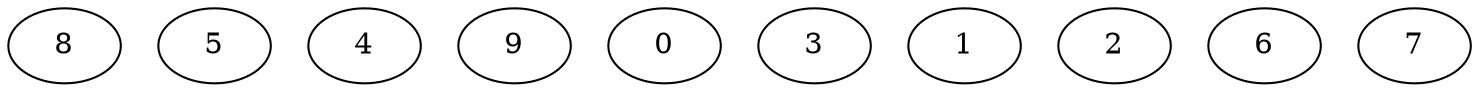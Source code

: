 digraph "Independent_Nodes_10_WeightType_Random#1" {
	8 [Weight=3, Start=12, Processor=3];
	5 [Weight=10, Start=5, Processor=1];
	4 [Weight=4, Start=11, Processor=2];
	9 [Weight=6, Start=8, Processor=0];
	0 [Weight=2, Start=10, Processor=3];
	3 [Weight=10, Start=0, Processor=3];
	1 [Weight=4, Start=7, Processor=2];
	2 [Weight=7, Start=0, Processor=2];
	6 [Weight=5, Start=0, Processor=1];
	7 [Weight=8, Start=0, Processor=0];
}
